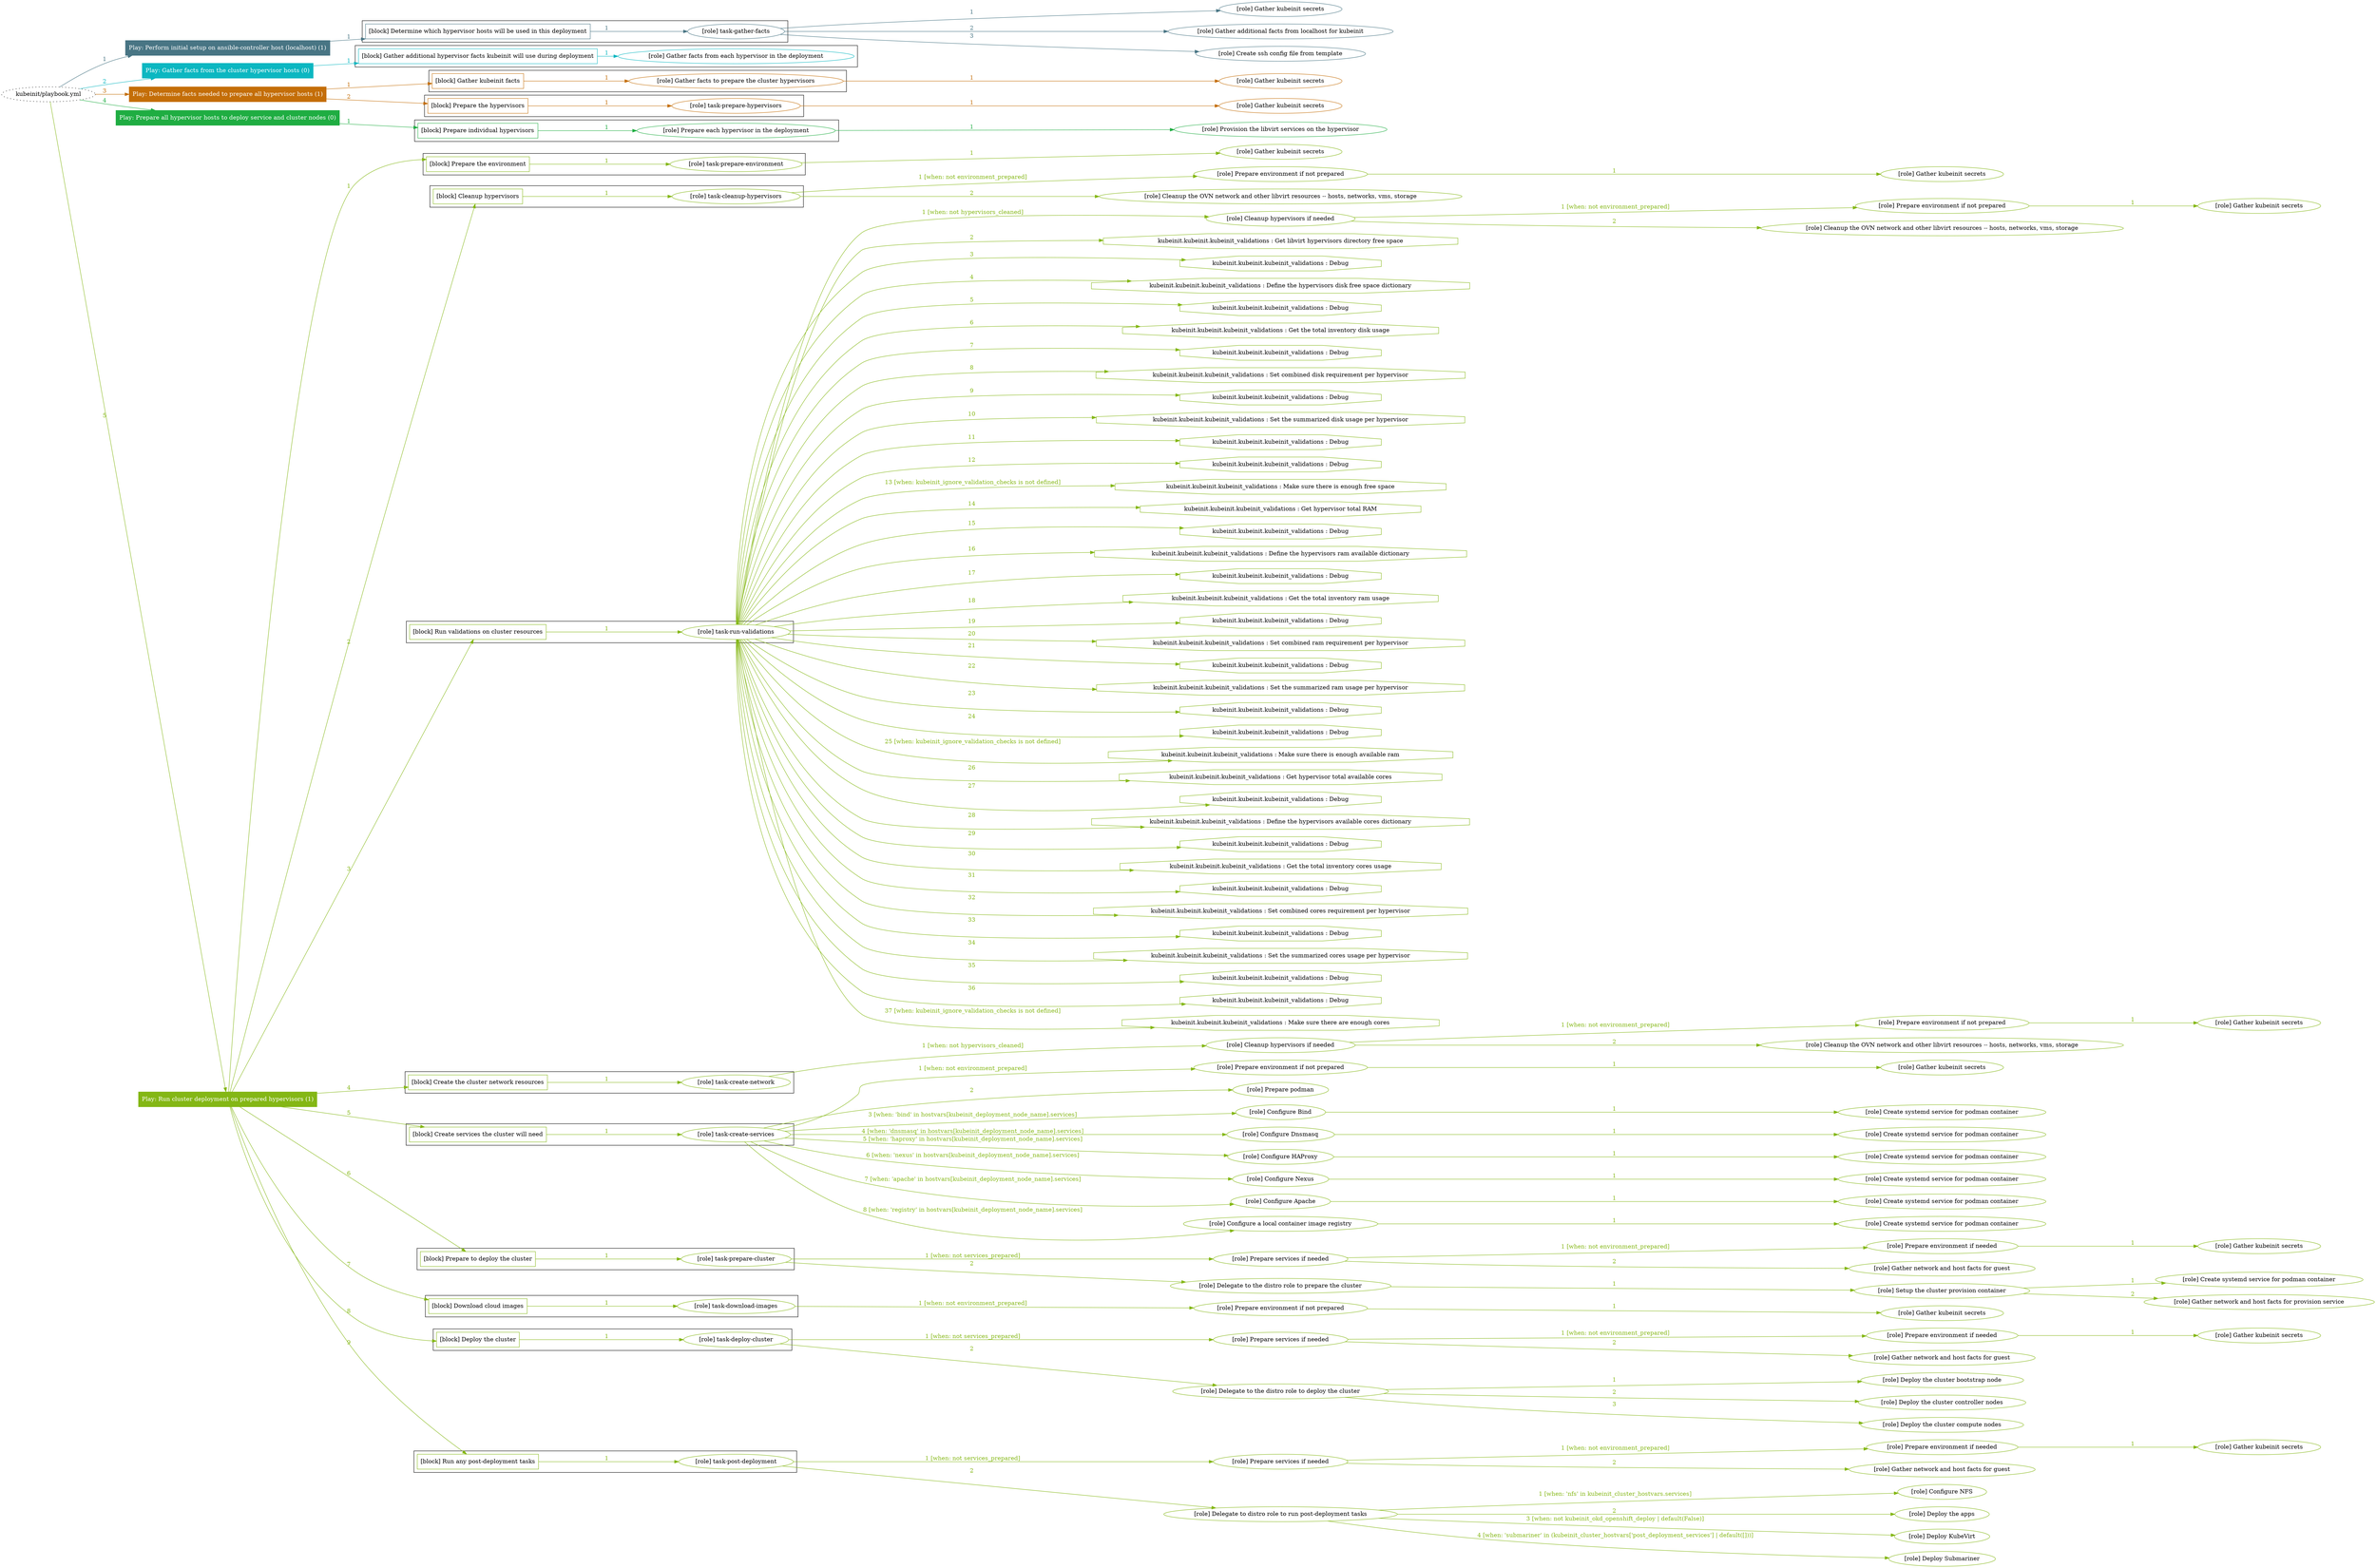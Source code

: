 digraph {
	graph [concentrate=true ordering=in rankdir=LR ratio=fill]
	edge [esep=5 sep=10]
	"kubeinit/playbook.yml" [URL="/home/runner/work/kubeinit/kubeinit/kubeinit/playbook.yml" id=playbook_4d629485 style=dotted]
	play_d196a042 [label="Play: Perform initial setup on ansible-controller host (localhost) (1)" URL="/home/runner/work/kubeinit/kubeinit/kubeinit/playbook.yml" color="#487584" fontcolor="#ffffff" id=play_d196a042 shape=box style=filled tooltip=localhost]
	"kubeinit/playbook.yml" -> play_d196a042 [label="1 " color="#487584" fontcolor="#487584" id=edge_c889999e labeltooltip="1 " tooltip="1 "]
	subgraph "Gather kubeinit secrets" {
		role_55ae6601 [label="[role] Gather kubeinit secrets" URL="/home/runner/.ansible/collections/ansible_collections/kubeinit/kubeinit/roles/kubeinit_prepare/tasks/build_hypervisors_group.yml" color="#487584" id=role_55ae6601 tooltip="Gather kubeinit secrets"]
	}
	subgraph "Gather additional facts from localhost for kubeinit" {
		role_e13bfd53 [label="[role] Gather additional facts from localhost for kubeinit" URL="/home/runner/.ansible/collections/ansible_collections/kubeinit/kubeinit/roles/kubeinit_prepare/tasks/build_hypervisors_group.yml" color="#487584" id=role_e13bfd53 tooltip="Gather additional facts from localhost for kubeinit"]
	}
	subgraph "Create ssh config file from template" {
		role_1860f1da [label="[role] Create ssh config file from template" URL="/home/runner/.ansible/collections/ansible_collections/kubeinit/kubeinit/roles/kubeinit_prepare/tasks/build_hypervisors_group.yml" color="#487584" id=role_1860f1da tooltip="Create ssh config file from template"]
	}
	subgraph "task-gather-facts" {
		role_30209c8a [label="[role] task-gather-facts" URL="/home/runner/work/kubeinit/kubeinit/kubeinit/playbook.yml" color="#487584" id=role_30209c8a tooltip="task-gather-facts"]
		role_30209c8a -> role_55ae6601 [label="1 " color="#487584" fontcolor="#487584" id=edge_ad4ca3a4 labeltooltip="1 " tooltip="1 "]
		role_30209c8a -> role_e13bfd53 [label="2 " color="#487584" fontcolor="#487584" id=edge_609b2e72 labeltooltip="2 " tooltip="2 "]
		role_30209c8a -> role_1860f1da [label="3 " color="#487584" fontcolor="#487584" id=edge_dafa67f4 labeltooltip="3 " tooltip="3 "]
	}
	subgraph "Play: Perform initial setup on ansible-controller host (localhost) (1)" {
		play_d196a042 -> block_490752fc [label=1 color="#487584" fontcolor="#487584" id=edge_23d636fe labeltooltip=1 tooltip=1]
		subgraph cluster_block_490752fc {
			block_490752fc [label="[block] Determine which hypervisor hosts will be used in this deployment" URL="/home/runner/work/kubeinit/kubeinit/kubeinit/playbook.yml" color="#487584" id=block_490752fc labeltooltip="Determine which hypervisor hosts will be used in this deployment" shape=box tooltip="Determine which hypervisor hosts will be used in this deployment"]
			block_490752fc -> role_30209c8a [label="1 " color="#487584" fontcolor="#487584" id=edge_bf26cc25 labeltooltip="1 " tooltip="1 "]
		}
	}
	play_540daa1e [label="Play: Gather facts from the cluster hypervisor hosts (0)" URL="/home/runner/work/kubeinit/kubeinit/kubeinit/playbook.yml" color="#0bb7c1" fontcolor="#ffffff" id=play_540daa1e shape=box style=filled tooltip="Play: Gather facts from the cluster hypervisor hosts (0)"]
	"kubeinit/playbook.yml" -> play_540daa1e [label="2 " color="#0bb7c1" fontcolor="#0bb7c1" id=edge_6dc31884 labeltooltip="2 " tooltip="2 "]
	subgraph "Gather facts from each hypervisor in the deployment" {
		role_cd0b8d60 [label="[role] Gather facts from each hypervisor in the deployment" URL="/home/runner/work/kubeinit/kubeinit/kubeinit/playbook.yml" color="#0bb7c1" id=role_cd0b8d60 tooltip="Gather facts from each hypervisor in the deployment"]
	}
	subgraph "Play: Gather facts from the cluster hypervisor hosts (0)" {
		play_540daa1e -> block_98445753 [label=1 color="#0bb7c1" fontcolor="#0bb7c1" id=edge_5c0eaa78 labeltooltip=1 tooltip=1]
		subgraph cluster_block_98445753 {
			block_98445753 [label="[block] Gather additional hypervisor facts kubeinit will use during deployment" URL="/home/runner/work/kubeinit/kubeinit/kubeinit/playbook.yml" color="#0bb7c1" id=block_98445753 labeltooltip="Gather additional hypervisor facts kubeinit will use during deployment" shape=box tooltip="Gather additional hypervisor facts kubeinit will use during deployment"]
			block_98445753 -> role_cd0b8d60 [label="1 " color="#0bb7c1" fontcolor="#0bb7c1" id=edge_9169abc9 labeltooltip="1 " tooltip="1 "]
		}
	}
	play_52c7cc13 [label="Play: Determine facts needed to prepare all hypervisor hosts (1)" URL="/home/runner/work/kubeinit/kubeinit/kubeinit/playbook.yml" color="#c46e08" fontcolor="#ffffff" id=play_52c7cc13 shape=box style=filled tooltip=localhost]
	"kubeinit/playbook.yml" -> play_52c7cc13 [label="3 " color="#c46e08" fontcolor="#c46e08" id=edge_304df04c labeltooltip="3 " tooltip="3 "]
	subgraph "Gather kubeinit secrets" {
		role_93d867f7 [label="[role] Gather kubeinit secrets" URL="/home/runner/.ansible/collections/ansible_collections/kubeinit/kubeinit/roles/kubeinit_prepare/tasks/gather_kubeinit_facts.yml" color="#c46e08" id=role_93d867f7 tooltip="Gather kubeinit secrets"]
	}
	subgraph "Gather facts to prepare the cluster hypervisors" {
		role_096ba94f [label="[role] Gather facts to prepare the cluster hypervisors" URL="/home/runner/work/kubeinit/kubeinit/kubeinit/playbook.yml" color="#c46e08" id=role_096ba94f tooltip="Gather facts to prepare the cluster hypervisors"]
		role_096ba94f -> role_93d867f7 [label="1 " color="#c46e08" fontcolor="#c46e08" id=edge_61259bf7 labeltooltip="1 " tooltip="1 "]
	}
	subgraph "Gather kubeinit secrets" {
		role_2642d60d [label="[role] Gather kubeinit secrets" URL="/home/runner/.ansible/collections/ansible_collections/kubeinit/kubeinit/roles/kubeinit_prepare/tasks/gather_kubeinit_facts.yml" color="#c46e08" id=role_2642d60d tooltip="Gather kubeinit secrets"]
	}
	subgraph "task-prepare-hypervisors" {
		role_16365cab [label="[role] task-prepare-hypervisors" URL="/home/runner/work/kubeinit/kubeinit/kubeinit/playbook.yml" color="#c46e08" id=role_16365cab tooltip="task-prepare-hypervisors"]
		role_16365cab -> role_2642d60d [label="1 " color="#c46e08" fontcolor="#c46e08" id=edge_87d26245 labeltooltip="1 " tooltip="1 "]
	}
	subgraph "Play: Determine facts needed to prepare all hypervisor hosts (1)" {
		play_52c7cc13 -> block_3a3f3cae [label=1 color="#c46e08" fontcolor="#c46e08" id=edge_3eb862b8 labeltooltip=1 tooltip=1]
		subgraph cluster_block_3a3f3cae {
			block_3a3f3cae [label="[block] Gather kubeinit facts" URL="/home/runner/work/kubeinit/kubeinit/kubeinit/playbook.yml" color="#c46e08" id=block_3a3f3cae labeltooltip="Gather kubeinit facts" shape=box tooltip="Gather kubeinit facts"]
			block_3a3f3cae -> role_096ba94f [label="1 " color="#c46e08" fontcolor="#c46e08" id=edge_9bdcf447 labeltooltip="1 " tooltip="1 "]
		}
		play_52c7cc13 -> block_163e0d93 [label=2 color="#c46e08" fontcolor="#c46e08" id=edge_5dc99afb labeltooltip=2 tooltip=2]
		subgraph cluster_block_163e0d93 {
			block_163e0d93 [label="[block] Prepare the hypervisors" URL="/home/runner/work/kubeinit/kubeinit/kubeinit/playbook.yml" color="#c46e08" id=block_163e0d93 labeltooltip="Prepare the hypervisors" shape=box tooltip="Prepare the hypervisors"]
			block_163e0d93 -> role_16365cab [label="1 " color="#c46e08" fontcolor="#c46e08" id=edge_ce570693 labeltooltip="1 " tooltip="1 "]
		}
	}
	play_8cffad40 [label="Play: Prepare all hypervisor hosts to deploy service and cluster nodes (0)" URL="/home/runner/work/kubeinit/kubeinit/kubeinit/playbook.yml" color="#1fad42" fontcolor="#ffffff" id=play_8cffad40 shape=box style=filled tooltip="Play: Prepare all hypervisor hosts to deploy service and cluster nodes (0)"]
	"kubeinit/playbook.yml" -> play_8cffad40 [label="4 " color="#1fad42" fontcolor="#1fad42" id=edge_801bcadd labeltooltip="4 " tooltip="4 "]
	subgraph "Provision the libvirt services on the hypervisor" {
		role_0e6a4599 [label="[role] Provision the libvirt services on the hypervisor" URL="/home/runner/.ansible/collections/ansible_collections/kubeinit/kubeinit/roles/kubeinit_prepare/tasks/prepare_hypervisor.yml" color="#1fad42" id=role_0e6a4599 tooltip="Provision the libvirt services on the hypervisor"]
	}
	subgraph "Prepare each hypervisor in the deployment" {
		role_79b4289a [label="[role] Prepare each hypervisor in the deployment" URL="/home/runner/work/kubeinit/kubeinit/kubeinit/playbook.yml" color="#1fad42" id=role_79b4289a tooltip="Prepare each hypervisor in the deployment"]
		role_79b4289a -> role_0e6a4599 [label="1 " color="#1fad42" fontcolor="#1fad42" id=edge_1e8ec89a labeltooltip="1 " tooltip="1 "]
	}
	subgraph "Play: Prepare all hypervisor hosts to deploy service and cluster nodes (0)" {
		play_8cffad40 -> block_fc3b0098 [label=1 color="#1fad42" fontcolor="#1fad42" id=edge_dbddf1d0 labeltooltip=1 tooltip=1]
		subgraph cluster_block_fc3b0098 {
			block_fc3b0098 [label="[block] Prepare individual hypervisors" URL="/home/runner/work/kubeinit/kubeinit/kubeinit/playbook.yml" color="#1fad42" id=block_fc3b0098 labeltooltip="Prepare individual hypervisors" shape=box tooltip="Prepare individual hypervisors"]
			block_fc3b0098 -> role_79b4289a [label="1 " color="#1fad42" fontcolor="#1fad42" id=edge_9e8d04d7 labeltooltip="1 " tooltip="1 "]
		}
	}
	play_877325f5 [label="Play: Run cluster deployment on prepared hypervisors (1)" URL="/home/runner/work/kubeinit/kubeinit/kubeinit/playbook.yml" color="#84b715" fontcolor="#ffffff" id=play_877325f5 shape=box style=filled tooltip=localhost]
	"kubeinit/playbook.yml" -> play_877325f5 [label="5 " color="#84b715" fontcolor="#84b715" id=edge_abbd01f7 labeltooltip="5 " tooltip="5 "]
	subgraph "Gather kubeinit secrets" {
		role_2f2a8ced [label="[role] Gather kubeinit secrets" URL="/home/runner/.ansible/collections/ansible_collections/kubeinit/kubeinit/roles/kubeinit_prepare/tasks/gather_kubeinit_facts.yml" color="#84b715" id=role_2f2a8ced tooltip="Gather kubeinit secrets"]
	}
	subgraph "task-prepare-environment" {
		role_dda5237c [label="[role] task-prepare-environment" URL="/home/runner/work/kubeinit/kubeinit/kubeinit/playbook.yml" color="#84b715" id=role_dda5237c tooltip="task-prepare-environment"]
		role_dda5237c -> role_2f2a8ced [label="1 " color="#84b715" fontcolor="#84b715" id=edge_c25a83c6 labeltooltip="1 " tooltip="1 "]
	}
	subgraph "Gather kubeinit secrets" {
		role_c3fce6cb [label="[role] Gather kubeinit secrets" URL="/home/runner/.ansible/collections/ansible_collections/kubeinit/kubeinit/roles/kubeinit_prepare/tasks/gather_kubeinit_facts.yml" color="#84b715" id=role_c3fce6cb tooltip="Gather kubeinit secrets"]
	}
	subgraph "Prepare environment if not prepared" {
		role_202c975e [label="[role] Prepare environment if not prepared" URL="/home/runner/.ansible/collections/ansible_collections/kubeinit/kubeinit/roles/kubeinit_prepare/tasks/cleanup_hypervisors.yml" color="#84b715" id=role_202c975e tooltip="Prepare environment if not prepared"]
		role_202c975e -> role_c3fce6cb [label="1 " color="#84b715" fontcolor="#84b715" id=edge_d9dc51bc labeltooltip="1 " tooltip="1 "]
	}
	subgraph "Cleanup the OVN network and other libvirt resources -- hosts, networks, vms, storage" {
		role_9db978e7 [label="[role] Cleanup the OVN network and other libvirt resources -- hosts, networks, vms, storage" URL="/home/runner/.ansible/collections/ansible_collections/kubeinit/kubeinit/roles/kubeinit_prepare/tasks/cleanup_hypervisors.yml" color="#84b715" id=role_9db978e7 tooltip="Cleanup the OVN network and other libvirt resources -- hosts, networks, vms, storage"]
	}
	subgraph "task-cleanup-hypervisors" {
		role_721c5ea3 [label="[role] task-cleanup-hypervisors" URL="/home/runner/work/kubeinit/kubeinit/kubeinit/playbook.yml" color="#84b715" id=role_721c5ea3 tooltip="task-cleanup-hypervisors"]
		role_721c5ea3 -> role_202c975e [label="1 [when: not environment_prepared]" color="#84b715" fontcolor="#84b715" id=edge_1bcf3a5d labeltooltip="1 [when: not environment_prepared]" tooltip="1 [when: not environment_prepared]"]
		role_721c5ea3 -> role_9db978e7 [label="2 " color="#84b715" fontcolor="#84b715" id=edge_2324833c labeltooltip="2 " tooltip="2 "]
	}
	subgraph "Gather kubeinit secrets" {
		role_23298a4e [label="[role] Gather kubeinit secrets" URL="/home/runner/.ansible/collections/ansible_collections/kubeinit/kubeinit/roles/kubeinit_prepare/tasks/gather_kubeinit_facts.yml" color="#84b715" id=role_23298a4e tooltip="Gather kubeinit secrets"]
	}
	subgraph "Prepare environment if not prepared" {
		role_3232df54 [label="[role] Prepare environment if not prepared" URL="/home/runner/.ansible/collections/ansible_collections/kubeinit/kubeinit/roles/kubeinit_prepare/tasks/cleanup_hypervisors.yml" color="#84b715" id=role_3232df54 tooltip="Prepare environment if not prepared"]
		role_3232df54 -> role_23298a4e [label="1 " color="#84b715" fontcolor="#84b715" id=edge_4e67d03e labeltooltip="1 " tooltip="1 "]
	}
	subgraph "Cleanup the OVN network and other libvirt resources -- hosts, networks, vms, storage" {
		role_5e1c0b19 [label="[role] Cleanup the OVN network and other libvirt resources -- hosts, networks, vms, storage" URL="/home/runner/.ansible/collections/ansible_collections/kubeinit/kubeinit/roles/kubeinit_prepare/tasks/cleanup_hypervisors.yml" color="#84b715" id=role_5e1c0b19 tooltip="Cleanup the OVN network and other libvirt resources -- hosts, networks, vms, storage"]
	}
	subgraph "Cleanup hypervisors if needed" {
		role_0c1d19c6 [label="[role] Cleanup hypervisors if needed" URL="/home/runner/.ansible/collections/ansible_collections/kubeinit/kubeinit/roles/kubeinit_validations/tasks/main.yml" color="#84b715" id=role_0c1d19c6 tooltip="Cleanup hypervisors if needed"]
		role_0c1d19c6 -> role_3232df54 [label="1 [when: not environment_prepared]" color="#84b715" fontcolor="#84b715" id=edge_dd8cab99 labeltooltip="1 [when: not environment_prepared]" tooltip="1 [when: not environment_prepared]"]
		role_0c1d19c6 -> role_5e1c0b19 [label="2 " color="#84b715" fontcolor="#84b715" id=edge_702e8967 labeltooltip="2 " tooltip="2 "]
	}
	subgraph "task-run-validations" {
		role_f6c193fc [label="[role] task-run-validations" URL="/home/runner/work/kubeinit/kubeinit/kubeinit/playbook.yml" color="#84b715" id=role_f6c193fc tooltip="task-run-validations"]
		role_f6c193fc -> role_0c1d19c6 [label="1 [when: not hypervisors_cleaned]" color="#84b715" fontcolor="#84b715" id=edge_8dc04bf5 labeltooltip="1 [when: not hypervisors_cleaned]" tooltip="1 [when: not hypervisors_cleaned]"]
		task_72fe1f8d [label="kubeinit.kubeinit.kubeinit_validations : Get libvirt hypervisors directory free space" URL="/home/runner/.ansible/collections/ansible_collections/kubeinit/kubeinit/roles/kubeinit_validations/tasks/10_libvirt_free_space.yml" color="#84b715" id=task_72fe1f8d shape=octagon tooltip="kubeinit.kubeinit.kubeinit_validations : Get libvirt hypervisors directory free space"]
		role_f6c193fc -> task_72fe1f8d [label="2 " color="#84b715" fontcolor="#84b715" id=edge_b74c1731 labeltooltip="2 " tooltip="2 "]
		task_b2d20ff1 [label="kubeinit.kubeinit.kubeinit_validations : Debug" URL="/home/runner/.ansible/collections/ansible_collections/kubeinit/kubeinit/roles/kubeinit_validations/tasks/10_libvirt_free_space.yml" color="#84b715" id=task_b2d20ff1 shape=octagon tooltip="kubeinit.kubeinit.kubeinit_validations : Debug"]
		role_f6c193fc -> task_b2d20ff1 [label="3 " color="#84b715" fontcolor="#84b715" id=edge_fd369324 labeltooltip="3 " tooltip="3 "]
		task_038f9dd3 [label="kubeinit.kubeinit.kubeinit_validations : Define the hypervisors disk free space dictionary" URL="/home/runner/.ansible/collections/ansible_collections/kubeinit/kubeinit/roles/kubeinit_validations/tasks/10_libvirt_free_space.yml" color="#84b715" id=task_038f9dd3 shape=octagon tooltip="kubeinit.kubeinit.kubeinit_validations : Define the hypervisors disk free space dictionary"]
		role_f6c193fc -> task_038f9dd3 [label="4 " color="#84b715" fontcolor="#84b715" id=edge_a59cc76d labeltooltip="4 " tooltip="4 "]
		task_fd2b1a3a [label="kubeinit.kubeinit.kubeinit_validations : Debug" URL="/home/runner/.ansible/collections/ansible_collections/kubeinit/kubeinit/roles/kubeinit_validations/tasks/10_libvirt_free_space.yml" color="#84b715" id=task_fd2b1a3a shape=octagon tooltip="kubeinit.kubeinit.kubeinit_validations : Debug"]
		role_f6c193fc -> task_fd2b1a3a [label="5 " color="#84b715" fontcolor="#84b715" id=edge_1772f8ea labeltooltip="5 " tooltip="5 "]
		task_5e3ab19d [label="kubeinit.kubeinit.kubeinit_validations : Get the total inventory disk usage" URL="/home/runner/.ansible/collections/ansible_collections/kubeinit/kubeinit/roles/kubeinit_validations/tasks/10_libvirt_free_space.yml" color="#84b715" id=task_5e3ab19d shape=octagon tooltip="kubeinit.kubeinit.kubeinit_validations : Get the total inventory disk usage"]
		role_f6c193fc -> task_5e3ab19d [label="6 " color="#84b715" fontcolor="#84b715" id=edge_527d21f2 labeltooltip="6 " tooltip="6 "]
		task_5614b91f [label="kubeinit.kubeinit.kubeinit_validations : Debug" URL="/home/runner/.ansible/collections/ansible_collections/kubeinit/kubeinit/roles/kubeinit_validations/tasks/10_libvirt_free_space.yml" color="#84b715" id=task_5614b91f shape=octagon tooltip="kubeinit.kubeinit.kubeinit_validations : Debug"]
		role_f6c193fc -> task_5614b91f [label="7 " color="#84b715" fontcolor="#84b715" id=edge_72c512fe labeltooltip="7 " tooltip="7 "]
		task_54898678 [label="kubeinit.kubeinit.kubeinit_validations : Set combined disk requirement per hypervisor" URL="/home/runner/.ansible/collections/ansible_collections/kubeinit/kubeinit/roles/kubeinit_validations/tasks/10_libvirt_free_space.yml" color="#84b715" id=task_54898678 shape=octagon tooltip="kubeinit.kubeinit.kubeinit_validations : Set combined disk requirement per hypervisor"]
		role_f6c193fc -> task_54898678 [label="8 " color="#84b715" fontcolor="#84b715" id=edge_c1bdd631 labeltooltip="8 " tooltip="8 "]
		task_1a643ff7 [label="kubeinit.kubeinit.kubeinit_validations : Debug" URL="/home/runner/.ansible/collections/ansible_collections/kubeinit/kubeinit/roles/kubeinit_validations/tasks/10_libvirt_free_space.yml" color="#84b715" id=task_1a643ff7 shape=octagon tooltip="kubeinit.kubeinit.kubeinit_validations : Debug"]
		role_f6c193fc -> task_1a643ff7 [label="9 " color="#84b715" fontcolor="#84b715" id=edge_461a100c labeltooltip="9 " tooltip="9 "]
		task_31f8033c [label="kubeinit.kubeinit.kubeinit_validations : Set the summarized disk usage per hypervisor" URL="/home/runner/.ansible/collections/ansible_collections/kubeinit/kubeinit/roles/kubeinit_validations/tasks/10_libvirt_free_space.yml" color="#84b715" id=task_31f8033c shape=octagon tooltip="kubeinit.kubeinit.kubeinit_validations : Set the summarized disk usage per hypervisor"]
		role_f6c193fc -> task_31f8033c [label="10 " color="#84b715" fontcolor="#84b715" id=edge_38d0fe88 labeltooltip="10 " tooltip="10 "]
		task_7412ca50 [label="kubeinit.kubeinit.kubeinit_validations : Debug" URL="/home/runner/.ansible/collections/ansible_collections/kubeinit/kubeinit/roles/kubeinit_validations/tasks/10_libvirt_free_space.yml" color="#84b715" id=task_7412ca50 shape=octagon tooltip="kubeinit.kubeinit.kubeinit_validations : Debug"]
		role_f6c193fc -> task_7412ca50 [label="11 " color="#84b715" fontcolor="#84b715" id=edge_a4393eff labeltooltip="11 " tooltip="11 "]
		task_68ade24a [label="kubeinit.kubeinit.kubeinit_validations : Debug" URL="/home/runner/.ansible/collections/ansible_collections/kubeinit/kubeinit/roles/kubeinit_validations/tasks/10_libvirt_free_space.yml" color="#84b715" id=task_68ade24a shape=octagon tooltip="kubeinit.kubeinit.kubeinit_validations : Debug"]
		role_f6c193fc -> task_68ade24a [label="12 " color="#84b715" fontcolor="#84b715" id=edge_df61452a labeltooltip="12 " tooltip="12 "]
		task_a90aa176 [label="kubeinit.kubeinit.kubeinit_validations : Make sure there is enough free space" URL="/home/runner/.ansible/collections/ansible_collections/kubeinit/kubeinit/roles/kubeinit_validations/tasks/10_libvirt_free_space.yml" color="#84b715" id=task_a90aa176 shape=octagon tooltip="kubeinit.kubeinit.kubeinit_validations : Make sure there is enough free space"]
		role_f6c193fc -> task_a90aa176 [label="13 [when: kubeinit_ignore_validation_checks is not defined]" color="#84b715" fontcolor="#84b715" id=edge_bfa46b2c labeltooltip="13 [when: kubeinit_ignore_validation_checks is not defined]" tooltip="13 [when: kubeinit_ignore_validation_checks is not defined]"]
		task_3f5b5fc5 [label="kubeinit.kubeinit.kubeinit_validations : Get hypervisor total RAM" URL="/home/runner/.ansible/collections/ansible_collections/kubeinit/kubeinit/roles/kubeinit_validations/tasks/20_libvirt_available_ram.yml" color="#84b715" id=task_3f5b5fc5 shape=octagon tooltip="kubeinit.kubeinit.kubeinit_validations : Get hypervisor total RAM"]
		role_f6c193fc -> task_3f5b5fc5 [label="14 " color="#84b715" fontcolor="#84b715" id=edge_472e18c3 labeltooltip="14 " tooltip="14 "]
		task_d3e2c091 [label="kubeinit.kubeinit.kubeinit_validations : Debug" URL="/home/runner/.ansible/collections/ansible_collections/kubeinit/kubeinit/roles/kubeinit_validations/tasks/20_libvirt_available_ram.yml" color="#84b715" id=task_d3e2c091 shape=octagon tooltip="kubeinit.kubeinit.kubeinit_validations : Debug"]
		role_f6c193fc -> task_d3e2c091 [label="15 " color="#84b715" fontcolor="#84b715" id=edge_fe8270f1 labeltooltip="15 " tooltip="15 "]
		task_cfa0b21a [label="kubeinit.kubeinit.kubeinit_validations : Define the hypervisors ram available dictionary" URL="/home/runner/.ansible/collections/ansible_collections/kubeinit/kubeinit/roles/kubeinit_validations/tasks/20_libvirt_available_ram.yml" color="#84b715" id=task_cfa0b21a shape=octagon tooltip="kubeinit.kubeinit.kubeinit_validations : Define the hypervisors ram available dictionary"]
		role_f6c193fc -> task_cfa0b21a [label="16 " color="#84b715" fontcolor="#84b715" id=edge_01430805 labeltooltip="16 " tooltip="16 "]
		task_1d9d21cf [label="kubeinit.kubeinit.kubeinit_validations : Debug" URL="/home/runner/.ansible/collections/ansible_collections/kubeinit/kubeinit/roles/kubeinit_validations/tasks/20_libvirt_available_ram.yml" color="#84b715" id=task_1d9d21cf shape=octagon tooltip="kubeinit.kubeinit.kubeinit_validations : Debug"]
		role_f6c193fc -> task_1d9d21cf [label="17 " color="#84b715" fontcolor="#84b715" id=edge_20a48901 labeltooltip="17 " tooltip="17 "]
		task_a131066d [label="kubeinit.kubeinit.kubeinit_validations : Get the total inventory ram usage" URL="/home/runner/.ansible/collections/ansible_collections/kubeinit/kubeinit/roles/kubeinit_validations/tasks/20_libvirt_available_ram.yml" color="#84b715" id=task_a131066d shape=octagon tooltip="kubeinit.kubeinit.kubeinit_validations : Get the total inventory ram usage"]
		role_f6c193fc -> task_a131066d [label="18 " color="#84b715" fontcolor="#84b715" id=edge_68a139d9 labeltooltip="18 " tooltip="18 "]
		task_36d0e752 [label="kubeinit.kubeinit.kubeinit_validations : Debug" URL="/home/runner/.ansible/collections/ansible_collections/kubeinit/kubeinit/roles/kubeinit_validations/tasks/20_libvirt_available_ram.yml" color="#84b715" id=task_36d0e752 shape=octagon tooltip="kubeinit.kubeinit.kubeinit_validations : Debug"]
		role_f6c193fc -> task_36d0e752 [label="19 " color="#84b715" fontcolor="#84b715" id=edge_f92fbb1d labeltooltip="19 " tooltip="19 "]
		task_0e6bab36 [label="kubeinit.kubeinit.kubeinit_validations : Set combined ram requirement per hypervisor" URL="/home/runner/.ansible/collections/ansible_collections/kubeinit/kubeinit/roles/kubeinit_validations/tasks/20_libvirt_available_ram.yml" color="#84b715" id=task_0e6bab36 shape=octagon tooltip="kubeinit.kubeinit.kubeinit_validations : Set combined ram requirement per hypervisor"]
		role_f6c193fc -> task_0e6bab36 [label="20 " color="#84b715" fontcolor="#84b715" id=edge_3db1dedb labeltooltip="20 " tooltip="20 "]
		task_877b08b8 [label="kubeinit.kubeinit.kubeinit_validations : Debug" URL="/home/runner/.ansible/collections/ansible_collections/kubeinit/kubeinit/roles/kubeinit_validations/tasks/20_libvirt_available_ram.yml" color="#84b715" id=task_877b08b8 shape=octagon tooltip="kubeinit.kubeinit.kubeinit_validations : Debug"]
		role_f6c193fc -> task_877b08b8 [label="21 " color="#84b715" fontcolor="#84b715" id=edge_4d5a031a labeltooltip="21 " tooltip="21 "]
		task_38b4aa9d [label="kubeinit.kubeinit.kubeinit_validations : Set the summarized ram usage per hypervisor" URL="/home/runner/.ansible/collections/ansible_collections/kubeinit/kubeinit/roles/kubeinit_validations/tasks/20_libvirt_available_ram.yml" color="#84b715" id=task_38b4aa9d shape=octagon tooltip="kubeinit.kubeinit.kubeinit_validations : Set the summarized ram usage per hypervisor"]
		role_f6c193fc -> task_38b4aa9d [label="22 " color="#84b715" fontcolor="#84b715" id=edge_ea4ac04c labeltooltip="22 " tooltip="22 "]
		task_53598e77 [label="kubeinit.kubeinit.kubeinit_validations : Debug" URL="/home/runner/.ansible/collections/ansible_collections/kubeinit/kubeinit/roles/kubeinit_validations/tasks/20_libvirt_available_ram.yml" color="#84b715" id=task_53598e77 shape=octagon tooltip="kubeinit.kubeinit.kubeinit_validations : Debug"]
		role_f6c193fc -> task_53598e77 [label="23 " color="#84b715" fontcolor="#84b715" id=edge_7ebd888d labeltooltip="23 " tooltip="23 "]
		task_157709f1 [label="kubeinit.kubeinit.kubeinit_validations : Debug" URL="/home/runner/.ansible/collections/ansible_collections/kubeinit/kubeinit/roles/kubeinit_validations/tasks/20_libvirt_available_ram.yml" color="#84b715" id=task_157709f1 shape=octagon tooltip="kubeinit.kubeinit.kubeinit_validations : Debug"]
		role_f6c193fc -> task_157709f1 [label="24 " color="#84b715" fontcolor="#84b715" id=edge_1c53d8a4 labeltooltip="24 " tooltip="24 "]
		task_0919e6d9 [label="kubeinit.kubeinit.kubeinit_validations : Make sure there is enough available ram" URL="/home/runner/.ansible/collections/ansible_collections/kubeinit/kubeinit/roles/kubeinit_validations/tasks/20_libvirt_available_ram.yml" color="#84b715" id=task_0919e6d9 shape=octagon tooltip="kubeinit.kubeinit.kubeinit_validations : Make sure there is enough available ram"]
		role_f6c193fc -> task_0919e6d9 [label="25 [when: kubeinit_ignore_validation_checks is not defined]" color="#84b715" fontcolor="#84b715" id=edge_08a8161e labeltooltip="25 [when: kubeinit_ignore_validation_checks is not defined]" tooltip="25 [when: kubeinit_ignore_validation_checks is not defined]"]
		task_730101ae [label="kubeinit.kubeinit.kubeinit_validations : Get hypervisor total available cores" URL="/home/runner/.ansible/collections/ansible_collections/kubeinit/kubeinit/roles/kubeinit_validations/tasks/30_libvirt_check_cpu_cores.yml" color="#84b715" id=task_730101ae shape=octagon tooltip="kubeinit.kubeinit.kubeinit_validations : Get hypervisor total available cores"]
		role_f6c193fc -> task_730101ae [label="26 " color="#84b715" fontcolor="#84b715" id=edge_458935a3 labeltooltip="26 " tooltip="26 "]
		task_a43ac0b2 [label="kubeinit.kubeinit.kubeinit_validations : Debug" URL="/home/runner/.ansible/collections/ansible_collections/kubeinit/kubeinit/roles/kubeinit_validations/tasks/30_libvirt_check_cpu_cores.yml" color="#84b715" id=task_a43ac0b2 shape=octagon tooltip="kubeinit.kubeinit.kubeinit_validations : Debug"]
		role_f6c193fc -> task_a43ac0b2 [label="27 " color="#84b715" fontcolor="#84b715" id=edge_60ba337b labeltooltip="27 " tooltip="27 "]
		task_909045f3 [label="kubeinit.kubeinit.kubeinit_validations : Define the hypervisors available cores dictionary" URL="/home/runner/.ansible/collections/ansible_collections/kubeinit/kubeinit/roles/kubeinit_validations/tasks/30_libvirt_check_cpu_cores.yml" color="#84b715" id=task_909045f3 shape=octagon tooltip="kubeinit.kubeinit.kubeinit_validations : Define the hypervisors available cores dictionary"]
		role_f6c193fc -> task_909045f3 [label="28 " color="#84b715" fontcolor="#84b715" id=edge_e321f988 labeltooltip="28 " tooltip="28 "]
		task_46c36ab9 [label="kubeinit.kubeinit.kubeinit_validations : Debug" URL="/home/runner/.ansible/collections/ansible_collections/kubeinit/kubeinit/roles/kubeinit_validations/tasks/30_libvirt_check_cpu_cores.yml" color="#84b715" id=task_46c36ab9 shape=octagon tooltip="kubeinit.kubeinit.kubeinit_validations : Debug"]
		role_f6c193fc -> task_46c36ab9 [label="29 " color="#84b715" fontcolor="#84b715" id=edge_92967450 labeltooltip="29 " tooltip="29 "]
		task_0b9c8ac7 [label="kubeinit.kubeinit.kubeinit_validations : Get the total inventory cores usage" URL="/home/runner/.ansible/collections/ansible_collections/kubeinit/kubeinit/roles/kubeinit_validations/tasks/30_libvirt_check_cpu_cores.yml" color="#84b715" id=task_0b9c8ac7 shape=octagon tooltip="kubeinit.kubeinit.kubeinit_validations : Get the total inventory cores usage"]
		role_f6c193fc -> task_0b9c8ac7 [label="30 " color="#84b715" fontcolor="#84b715" id=edge_a09e8108 labeltooltip="30 " tooltip="30 "]
		task_a520b86f [label="kubeinit.kubeinit.kubeinit_validations : Debug" URL="/home/runner/.ansible/collections/ansible_collections/kubeinit/kubeinit/roles/kubeinit_validations/tasks/30_libvirt_check_cpu_cores.yml" color="#84b715" id=task_a520b86f shape=octagon tooltip="kubeinit.kubeinit.kubeinit_validations : Debug"]
		role_f6c193fc -> task_a520b86f [label="31 " color="#84b715" fontcolor="#84b715" id=edge_2a5257d1 labeltooltip="31 " tooltip="31 "]
		task_d311cfc8 [label="kubeinit.kubeinit.kubeinit_validations : Set combined cores requirement per hypervisor" URL="/home/runner/.ansible/collections/ansible_collections/kubeinit/kubeinit/roles/kubeinit_validations/tasks/30_libvirt_check_cpu_cores.yml" color="#84b715" id=task_d311cfc8 shape=octagon tooltip="kubeinit.kubeinit.kubeinit_validations : Set combined cores requirement per hypervisor"]
		role_f6c193fc -> task_d311cfc8 [label="32 " color="#84b715" fontcolor="#84b715" id=edge_7324b024 labeltooltip="32 " tooltip="32 "]
		task_9993b057 [label="kubeinit.kubeinit.kubeinit_validations : Debug" URL="/home/runner/.ansible/collections/ansible_collections/kubeinit/kubeinit/roles/kubeinit_validations/tasks/30_libvirt_check_cpu_cores.yml" color="#84b715" id=task_9993b057 shape=octagon tooltip="kubeinit.kubeinit.kubeinit_validations : Debug"]
		role_f6c193fc -> task_9993b057 [label="33 " color="#84b715" fontcolor="#84b715" id=edge_02ccc814 labeltooltip="33 " tooltip="33 "]
		task_7bac7564 [label="kubeinit.kubeinit.kubeinit_validations : Set the summarized cores usage per hypervisor" URL="/home/runner/.ansible/collections/ansible_collections/kubeinit/kubeinit/roles/kubeinit_validations/tasks/30_libvirt_check_cpu_cores.yml" color="#84b715" id=task_7bac7564 shape=octagon tooltip="kubeinit.kubeinit.kubeinit_validations : Set the summarized cores usage per hypervisor"]
		role_f6c193fc -> task_7bac7564 [label="34 " color="#84b715" fontcolor="#84b715" id=edge_f07dd230 labeltooltip="34 " tooltip="34 "]
		task_041102f3 [label="kubeinit.kubeinit.kubeinit_validations : Debug" URL="/home/runner/.ansible/collections/ansible_collections/kubeinit/kubeinit/roles/kubeinit_validations/tasks/30_libvirt_check_cpu_cores.yml" color="#84b715" id=task_041102f3 shape=octagon tooltip="kubeinit.kubeinit.kubeinit_validations : Debug"]
		role_f6c193fc -> task_041102f3 [label="35 " color="#84b715" fontcolor="#84b715" id=edge_e10d8538 labeltooltip="35 " tooltip="35 "]
		task_05d737e0 [label="kubeinit.kubeinit.kubeinit_validations : Debug" URL="/home/runner/.ansible/collections/ansible_collections/kubeinit/kubeinit/roles/kubeinit_validations/tasks/30_libvirt_check_cpu_cores.yml" color="#84b715" id=task_05d737e0 shape=octagon tooltip="kubeinit.kubeinit.kubeinit_validations : Debug"]
		role_f6c193fc -> task_05d737e0 [label="36 " color="#84b715" fontcolor="#84b715" id=edge_9af71b06 labeltooltip="36 " tooltip="36 "]
		task_c673ca81 [label="kubeinit.kubeinit.kubeinit_validations : Make sure there are enough cores" URL="/home/runner/.ansible/collections/ansible_collections/kubeinit/kubeinit/roles/kubeinit_validations/tasks/30_libvirt_check_cpu_cores.yml" color="#84b715" id=task_c673ca81 shape=octagon tooltip="kubeinit.kubeinit.kubeinit_validations : Make sure there are enough cores"]
		role_f6c193fc -> task_c673ca81 [label="37 [when: kubeinit_ignore_validation_checks is not defined]" color="#84b715" fontcolor="#84b715" id=edge_61d848f8 labeltooltip="37 [when: kubeinit_ignore_validation_checks is not defined]" tooltip="37 [when: kubeinit_ignore_validation_checks is not defined]"]
	}
	subgraph "Gather kubeinit secrets" {
		role_bf236e0c [label="[role] Gather kubeinit secrets" URL="/home/runner/.ansible/collections/ansible_collections/kubeinit/kubeinit/roles/kubeinit_prepare/tasks/gather_kubeinit_facts.yml" color="#84b715" id=role_bf236e0c tooltip="Gather kubeinit secrets"]
	}
	subgraph "Prepare environment if not prepared" {
		role_841e5935 [label="[role] Prepare environment if not prepared" URL="/home/runner/.ansible/collections/ansible_collections/kubeinit/kubeinit/roles/kubeinit_prepare/tasks/cleanup_hypervisors.yml" color="#84b715" id=role_841e5935 tooltip="Prepare environment if not prepared"]
		role_841e5935 -> role_bf236e0c [label="1 " color="#84b715" fontcolor="#84b715" id=edge_ad4f047f labeltooltip="1 " tooltip="1 "]
	}
	subgraph "Cleanup the OVN network and other libvirt resources -- hosts, networks, vms, storage" {
		role_334f0bc5 [label="[role] Cleanup the OVN network and other libvirt resources -- hosts, networks, vms, storage" URL="/home/runner/.ansible/collections/ansible_collections/kubeinit/kubeinit/roles/kubeinit_prepare/tasks/cleanup_hypervisors.yml" color="#84b715" id=role_334f0bc5 tooltip="Cleanup the OVN network and other libvirt resources -- hosts, networks, vms, storage"]
	}
	subgraph "Cleanup hypervisors if needed" {
		role_183105e8 [label="[role] Cleanup hypervisors if needed" URL="/home/runner/.ansible/collections/ansible_collections/kubeinit/kubeinit/roles/kubeinit_libvirt/tasks/create_network.yml" color="#84b715" id=role_183105e8 tooltip="Cleanup hypervisors if needed"]
		role_183105e8 -> role_841e5935 [label="1 [when: not environment_prepared]" color="#84b715" fontcolor="#84b715" id=edge_5e4f2626 labeltooltip="1 [when: not environment_prepared]" tooltip="1 [when: not environment_prepared]"]
		role_183105e8 -> role_334f0bc5 [label="2 " color="#84b715" fontcolor="#84b715" id=edge_41e5ff97 labeltooltip="2 " tooltip="2 "]
	}
	subgraph "task-create-network" {
		role_c356582a [label="[role] task-create-network" URL="/home/runner/work/kubeinit/kubeinit/kubeinit/playbook.yml" color="#84b715" id=role_c356582a tooltip="task-create-network"]
		role_c356582a -> role_183105e8 [label="1 [when: not hypervisors_cleaned]" color="#84b715" fontcolor="#84b715" id=edge_6d0c13c6 labeltooltip="1 [when: not hypervisors_cleaned]" tooltip="1 [when: not hypervisors_cleaned]"]
	}
	subgraph "Gather kubeinit secrets" {
		role_ff119ea0 [label="[role] Gather kubeinit secrets" URL="/home/runner/.ansible/collections/ansible_collections/kubeinit/kubeinit/roles/kubeinit_prepare/tasks/gather_kubeinit_facts.yml" color="#84b715" id=role_ff119ea0 tooltip="Gather kubeinit secrets"]
	}
	subgraph "Prepare environment if not prepared" {
		role_f8ae258f [label="[role] Prepare environment if not prepared" URL="/home/runner/.ansible/collections/ansible_collections/kubeinit/kubeinit/roles/kubeinit_services/tasks/main.yml" color="#84b715" id=role_f8ae258f tooltip="Prepare environment if not prepared"]
		role_f8ae258f -> role_ff119ea0 [label="1 " color="#84b715" fontcolor="#84b715" id=edge_5209c69b labeltooltip="1 " tooltip="1 "]
	}
	subgraph "Prepare podman" {
		role_4e411335 [label="[role] Prepare podman" URL="/home/runner/.ansible/collections/ansible_collections/kubeinit/kubeinit/roles/kubeinit_services/tasks/00_create_service_pod.yml" color="#84b715" id=role_4e411335 tooltip="Prepare podman"]
	}
	subgraph "Create systemd service for podman container" {
		role_bdcff1f1 [label="[role] Create systemd service for podman container" URL="/home/runner/.ansible/collections/ansible_collections/kubeinit/kubeinit/roles/kubeinit_bind/tasks/main.yml" color="#84b715" id=role_bdcff1f1 tooltip="Create systemd service for podman container"]
	}
	subgraph "Configure Bind" {
		role_725215c7 [label="[role] Configure Bind" URL="/home/runner/.ansible/collections/ansible_collections/kubeinit/kubeinit/roles/kubeinit_services/tasks/start_services_containers.yml" color="#84b715" id=role_725215c7 tooltip="Configure Bind"]
		role_725215c7 -> role_bdcff1f1 [label="1 " color="#84b715" fontcolor="#84b715" id=edge_c3726644 labeltooltip="1 " tooltip="1 "]
	}
	subgraph "Create systemd service for podman container" {
		role_061bf569 [label="[role] Create systemd service for podman container" URL="/home/runner/.ansible/collections/ansible_collections/kubeinit/kubeinit/roles/kubeinit_dnsmasq/tasks/main.yml" color="#84b715" id=role_061bf569 tooltip="Create systemd service for podman container"]
	}
	subgraph "Configure Dnsmasq" {
		role_c0a34676 [label="[role] Configure Dnsmasq" URL="/home/runner/.ansible/collections/ansible_collections/kubeinit/kubeinit/roles/kubeinit_services/tasks/start_services_containers.yml" color="#84b715" id=role_c0a34676 tooltip="Configure Dnsmasq"]
		role_c0a34676 -> role_061bf569 [label="1 " color="#84b715" fontcolor="#84b715" id=edge_c4e3306e labeltooltip="1 " tooltip="1 "]
	}
	subgraph "Create systemd service for podman container" {
		role_3f054743 [label="[role] Create systemd service for podman container" URL="/home/runner/.ansible/collections/ansible_collections/kubeinit/kubeinit/roles/kubeinit_haproxy/tasks/main.yml" color="#84b715" id=role_3f054743 tooltip="Create systemd service for podman container"]
	}
	subgraph "Configure HAProxy" {
		role_76294ed1 [label="[role] Configure HAProxy" URL="/home/runner/.ansible/collections/ansible_collections/kubeinit/kubeinit/roles/kubeinit_services/tasks/start_services_containers.yml" color="#84b715" id=role_76294ed1 tooltip="Configure HAProxy"]
		role_76294ed1 -> role_3f054743 [label="1 " color="#84b715" fontcolor="#84b715" id=edge_b2b212a7 labeltooltip="1 " tooltip="1 "]
	}
	subgraph "Create systemd service for podman container" {
		role_50f423b1 [label="[role] Create systemd service for podman container" URL="/home/runner/.ansible/collections/ansible_collections/kubeinit/kubeinit/roles/kubeinit_nexus/tasks/main.yml" color="#84b715" id=role_50f423b1 tooltip="Create systemd service for podman container"]
	}
	subgraph "Configure Nexus" {
		role_cf2c6152 [label="[role] Configure Nexus" URL="/home/runner/.ansible/collections/ansible_collections/kubeinit/kubeinit/roles/kubeinit_services/tasks/start_services_containers.yml" color="#84b715" id=role_cf2c6152 tooltip="Configure Nexus"]
		role_cf2c6152 -> role_50f423b1 [label="1 " color="#84b715" fontcolor="#84b715" id=edge_1e14903e labeltooltip="1 " tooltip="1 "]
	}
	subgraph "Create systemd service for podman container" {
		role_ee5918d7 [label="[role] Create systemd service for podman container" URL="/home/runner/.ansible/collections/ansible_collections/kubeinit/kubeinit/roles/kubeinit_apache/tasks/main.yml" color="#84b715" id=role_ee5918d7 tooltip="Create systemd service for podman container"]
	}
	subgraph "Configure Apache" {
		role_4762d389 [label="[role] Configure Apache" URL="/home/runner/.ansible/collections/ansible_collections/kubeinit/kubeinit/roles/kubeinit_services/tasks/start_services_containers.yml" color="#84b715" id=role_4762d389 tooltip="Configure Apache"]
		role_4762d389 -> role_ee5918d7 [label="1 " color="#84b715" fontcolor="#84b715" id=edge_23318b87 labeltooltip="1 " tooltip="1 "]
	}
	subgraph "Create systemd service for podman container" {
		role_760a3476 [label="[role] Create systemd service for podman container" URL="/home/runner/.ansible/collections/ansible_collections/kubeinit/kubeinit/roles/kubeinit_registry/tasks/main.yml" color="#84b715" id=role_760a3476 tooltip="Create systemd service for podman container"]
	}
	subgraph "Configure a local container image registry" {
		role_546cca91 [label="[role] Configure a local container image registry" URL="/home/runner/.ansible/collections/ansible_collections/kubeinit/kubeinit/roles/kubeinit_services/tasks/start_services_containers.yml" color="#84b715" id=role_546cca91 tooltip="Configure a local container image registry"]
		role_546cca91 -> role_760a3476 [label="1 " color="#84b715" fontcolor="#84b715" id=edge_4cad6eac labeltooltip="1 " tooltip="1 "]
	}
	subgraph "task-create-services" {
		role_1718e970 [label="[role] task-create-services" URL="/home/runner/work/kubeinit/kubeinit/kubeinit/playbook.yml" color="#84b715" id=role_1718e970 tooltip="task-create-services"]
		role_1718e970 -> role_f8ae258f [label="1 [when: not environment_prepared]" color="#84b715" fontcolor="#84b715" id=edge_801e80a8 labeltooltip="1 [when: not environment_prepared]" tooltip="1 [when: not environment_prepared]"]
		role_1718e970 -> role_4e411335 [label="2 " color="#84b715" fontcolor="#84b715" id=edge_58572ead labeltooltip="2 " tooltip="2 "]
		role_1718e970 -> role_725215c7 [label="3 [when: 'bind' in hostvars[kubeinit_deployment_node_name].services]" color="#84b715" fontcolor="#84b715" id=edge_80b85e68 labeltooltip="3 [when: 'bind' in hostvars[kubeinit_deployment_node_name].services]" tooltip="3 [when: 'bind' in hostvars[kubeinit_deployment_node_name].services]"]
		role_1718e970 -> role_c0a34676 [label="4 [when: 'dnsmasq' in hostvars[kubeinit_deployment_node_name].services]" color="#84b715" fontcolor="#84b715" id=edge_a3688a88 labeltooltip="4 [when: 'dnsmasq' in hostvars[kubeinit_deployment_node_name].services]" tooltip="4 [when: 'dnsmasq' in hostvars[kubeinit_deployment_node_name].services]"]
		role_1718e970 -> role_76294ed1 [label="5 [when: 'haproxy' in hostvars[kubeinit_deployment_node_name].services]" color="#84b715" fontcolor="#84b715" id=edge_4ee2b4e5 labeltooltip="5 [when: 'haproxy' in hostvars[kubeinit_deployment_node_name].services]" tooltip="5 [when: 'haproxy' in hostvars[kubeinit_deployment_node_name].services]"]
		role_1718e970 -> role_cf2c6152 [label="6 [when: 'nexus' in hostvars[kubeinit_deployment_node_name].services]" color="#84b715" fontcolor="#84b715" id=edge_d7bad575 labeltooltip="6 [when: 'nexus' in hostvars[kubeinit_deployment_node_name].services]" tooltip="6 [when: 'nexus' in hostvars[kubeinit_deployment_node_name].services]"]
		role_1718e970 -> role_4762d389 [label="7 [when: 'apache' in hostvars[kubeinit_deployment_node_name].services]" color="#84b715" fontcolor="#84b715" id=edge_c45fcca1 labeltooltip="7 [when: 'apache' in hostvars[kubeinit_deployment_node_name].services]" tooltip="7 [when: 'apache' in hostvars[kubeinit_deployment_node_name].services]"]
		role_1718e970 -> role_546cca91 [label="8 [when: 'registry' in hostvars[kubeinit_deployment_node_name].services]" color="#84b715" fontcolor="#84b715" id=edge_a0919eba labeltooltip="8 [when: 'registry' in hostvars[kubeinit_deployment_node_name].services]" tooltip="8 [when: 'registry' in hostvars[kubeinit_deployment_node_name].services]"]
	}
	subgraph "Gather kubeinit secrets" {
		role_6f0e4a88 [label="[role] Gather kubeinit secrets" URL="/home/runner/.ansible/collections/ansible_collections/kubeinit/kubeinit/roles/kubeinit_prepare/tasks/gather_kubeinit_facts.yml" color="#84b715" id=role_6f0e4a88 tooltip="Gather kubeinit secrets"]
	}
	subgraph "Prepare environment if needed" {
		role_0dfd619a [label="[role] Prepare environment if needed" URL="/home/runner/.ansible/collections/ansible_collections/kubeinit/kubeinit/roles/kubeinit_services/tasks/prepare_services.yml" color="#84b715" id=role_0dfd619a tooltip="Prepare environment if needed"]
		role_0dfd619a -> role_6f0e4a88 [label="1 " color="#84b715" fontcolor="#84b715" id=edge_55fa3b7c labeltooltip="1 " tooltip="1 "]
	}
	subgraph "Gather network and host facts for guest" {
		role_cb1e3a1b [label="[role] Gather network and host facts for guest" URL="/home/runner/.ansible/collections/ansible_collections/kubeinit/kubeinit/roles/kubeinit_services/tasks/prepare_services.yml" color="#84b715" id=role_cb1e3a1b tooltip="Gather network and host facts for guest"]
	}
	subgraph "Prepare services if needed" {
		role_9892648c [label="[role] Prepare services if needed" URL="/home/runner/.ansible/collections/ansible_collections/kubeinit/kubeinit/roles/kubeinit_prepare/tasks/prepare_cluster.yml" color="#84b715" id=role_9892648c tooltip="Prepare services if needed"]
		role_9892648c -> role_0dfd619a [label="1 [when: not environment_prepared]" color="#84b715" fontcolor="#84b715" id=edge_e4fb2c7c labeltooltip="1 [when: not environment_prepared]" tooltip="1 [when: not environment_prepared]"]
		role_9892648c -> role_cb1e3a1b [label="2 " color="#84b715" fontcolor="#84b715" id=edge_19aa903b labeltooltip="2 " tooltip="2 "]
	}
	subgraph "Create systemd service for podman container" {
		role_971ed5f7 [label="[role] Create systemd service for podman container" URL="/home/runner/.ansible/collections/ansible_collections/kubeinit/kubeinit/roles/kubeinit_services/tasks/create_provision_container.yml" color="#84b715" id=role_971ed5f7 tooltip="Create systemd service for podman container"]
	}
	subgraph "Gather network and host facts for provision service" {
		role_254ca91b [label="[role] Gather network and host facts for provision service" URL="/home/runner/.ansible/collections/ansible_collections/kubeinit/kubeinit/roles/kubeinit_services/tasks/create_provision_container.yml" color="#84b715" id=role_254ca91b tooltip="Gather network and host facts for provision service"]
	}
	subgraph "Setup the cluster provision container" {
		role_9e98ce54 [label="[role] Setup the cluster provision container" URL="/home/runner/.ansible/collections/ansible_collections/kubeinit/kubeinit/roles/kubeinit_okd/tasks/prepare_cluster.yml" color="#84b715" id=role_9e98ce54 tooltip="Setup the cluster provision container"]
		role_9e98ce54 -> role_971ed5f7 [label="1 " color="#84b715" fontcolor="#84b715" id=edge_fef35ce1 labeltooltip="1 " tooltip="1 "]
		role_9e98ce54 -> role_254ca91b [label="2 " color="#84b715" fontcolor="#84b715" id=edge_614e2f3c labeltooltip="2 " tooltip="2 "]
	}
	subgraph "Delegate to the distro role to prepare the cluster" {
		role_35e09baa [label="[role] Delegate to the distro role to prepare the cluster" URL="/home/runner/.ansible/collections/ansible_collections/kubeinit/kubeinit/roles/kubeinit_prepare/tasks/prepare_cluster.yml" color="#84b715" id=role_35e09baa tooltip="Delegate to the distro role to prepare the cluster"]
		role_35e09baa -> role_9e98ce54 [label="1 " color="#84b715" fontcolor="#84b715" id=edge_596eca4b labeltooltip="1 " tooltip="1 "]
	}
	subgraph "task-prepare-cluster" {
		role_e3128316 [label="[role] task-prepare-cluster" URL="/home/runner/work/kubeinit/kubeinit/kubeinit/playbook.yml" color="#84b715" id=role_e3128316 tooltip="task-prepare-cluster"]
		role_e3128316 -> role_9892648c [label="1 [when: not services_prepared]" color="#84b715" fontcolor="#84b715" id=edge_cffcb8dc labeltooltip="1 [when: not services_prepared]" tooltip="1 [when: not services_prepared]"]
		role_e3128316 -> role_35e09baa [label="2 " color="#84b715" fontcolor="#84b715" id=edge_8ad2ae77 labeltooltip="2 " tooltip="2 "]
	}
	subgraph "Gather kubeinit secrets" {
		role_8e6391ca [label="[role] Gather kubeinit secrets" URL="/home/runner/.ansible/collections/ansible_collections/kubeinit/kubeinit/roles/kubeinit_prepare/tasks/gather_kubeinit_facts.yml" color="#84b715" id=role_8e6391ca tooltip="Gather kubeinit secrets"]
	}
	subgraph "Prepare environment if not prepared" {
		role_0d038423 [label="[role] Prepare environment if not prepared" URL="/home/runner/.ansible/collections/ansible_collections/kubeinit/kubeinit/roles/kubeinit_libvirt/tasks/download_cloud_images.yml" color="#84b715" id=role_0d038423 tooltip="Prepare environment if not prepared"]
		role_0d038423 -> role_8e6391ca [label="1 " color="#84b715" fontcolor="#84b715" id=edge_5f7977a1 labeltooltip="1 " tooltip="1 "]
	}
	subgraph "task-download-images" {
		role_5f96dcd9 [label="[role] task-download-images" URL="/home/runner/work/kubeinit/kubeinit/kubeinit/playbook.yml" color="#84b715" id=role_5f96dcd9 tooltip="task-download-images"]
		role_5f96dcd9 -> role_0d038423 [label="1 [when: not environment_prepared]" color="#84b715" fontcolor="#84b715" id=edge_5956d068 labeltooltip="1 [when: not environment_prepared]" tooltip="1 [when: not environment_prepared]"]
	}
	subgraph "Gather kubeinit secrets" {
		role_568541fb [label="[role] Gather kubeinit secrets" URL="/home/runner/.ansible/collections/ansible_collections/kubeinit/kubeinit/roles/kubeinit_prepare/tasks/gather_kubeinit_facts.yml" color="#84b715" id=role_568541fb tooltip="Gather kubeinit secrets"]
	}
	subgraph "Prepare environment if needed" {
		role_740c5ac2 [label="[role] Prepare environment if needed" URL="/home/runner/.ansible/collections/ansible_collections/kubeinit/kubeinit/roles/kubeinit_services/tasks/prepare_services.yml" color="#84b715" id=role_740c5ac2 tooltip="Prepare environment if needed"]
		role_740c5ac2 -> role_568541fb [label="1 " color="#84b715" fontcolor="#84b715" id=edge_67ec5fa3 labeltooltip="1 " tooltip="1 "]
	}
	subgraph "Gather network and host facts for guest" {
		role_53321e13 [label="[role] Gather network and host facts for guest" URL="/home/runner/.ansible/collections/ansible_collections/kubeinit/kubeinit/roles/kubeinit_services/tasks/prepare_services.yml" color="#84b715" id=role_53321e13 tooltip="Gather network and host facts for guest"]
	}
	subgraph "Prepare services if needed" {
		role_33c60fe1 [label="[role] Prepare services if needed" URL="/home/runner/.ansible/collections/ansible_collections/kubeinit/kubeinit/roles/kubeinit_prepare/tasks/deploy_cluster.yml" color="#84b715" id=role_33c60fe1 tooltip="Prepare services if needed"]
		role_33c60fe1 -> role_740c5ac2 [label="1 [when: not environment_prepared]" color="#84b715" fontcolor="#84b715" id=edge_ed59882d labeltooltip="1 [when: not environment_prepared]" tooltip="1 [when: not environment_prepared]"]
		role_33c60fe1 -> role_53321e13 [label="2 " color="#84b715" fontcolor="#84b715" id=edge_474eabee labeltooltip="2 " tooltip="2 "]
	}
	subgraph "Deploy the cluster bootstrap node" {
		role_e76aaa7b [label="[role] Deploy the cluster bootstrap node" URL="/home/runner/.ansible/collections/ansible_collections/kubeinit/kubeinit/roles/kubeinit_okd/tasks/main.yml" color="#84b715" id=role_e76aaa7b tooltip="Deploy the cluster bootstrap node"]
	}
	subgraph "Deploy the cluster controller nodes" {
		role_8e6d4364 [label="[role] Deploy the cluster controller nodes" URL="/home/runner/.ansible/collections/ansible_collections/kubeinit/kubeinit/roles/kubeinit_okd/tasks/main.yml" color="#84b715" id=role_8e6d4364 tooltip="Deploy the cluster controller nodes"]
	}
	subgraph "Deploy the cluster compute nodes" {
		role_82b1a056 [label="[role] Deploy the cluster compute nodes" URL="/home/runner/.ansible/collections/ansible_collections/kubeinit/kubeinit/roles/kubeinit_okd/tasks/main.yml" color="#84b715" id=role_82b1a056 tooltip="Deploy the cluster compute nodes"]
	}
	subgraph "Delegate to the distro role to deploy the cluster" {
		role_8c0f0da2 [label="[role] Delegate to the distro role to deploy the cluster" URL="/home/runner/.ansible/collections/ansible_collections/kubeinit/kubeinit/roles/kubeinit_prepare/tasks/deploy_cluster.yml" color="#84b715" id=role_8c0f0da2 tooltip="Delegate to the distro role to deploy the cluster"]
		role_8c0f0da2 -> role_e76aaa7b [label="1 " color="#84b715" fontcolor="#84b715" id=edge_e0be2b9b labeltooltip="1 " tooltip="1 "]
		role_8c0f0da2 -> role_8e6d4364 [label="2 " color="#84b715" fontcolor="#84b715" id=edge_2b67e7a2 labeltooltip="2 " tooltip="2 "]
		role_8c0f0da2 -> role_82b1a056 [label="3 " color="#84b715" fontcolor="#84b715" id=edge_e643b539 labeltooltip="3 " tooltip="3 "]
	}
	subgraph "task-deploy-cluster" {
		role_8409a26d [label="[role] task-deploy-cluster" URL="/home/runner/work/kubeinit/kubeinit/kubeinit/playbook.yml" color="#84b715" id=role_8409a26d tooltip="task-deploy-cluster"]
		role_8409a26d -> role_33c60fe1 [label="1 [when: not services_prepared]" color="#84b715" fontcolor="#84b715" id=edge_a2caba2f labeltooltip="1 [when: not services_prepared]" tooltip="1 [when: not services_prepared]"]
		role_8409a26d -> role_8c0f0da2 [label="2 " color="#84b715" fontcolor="#84b715" id=edge_4a2438bb labeltooltip="2 " tooltip="2 "]
	}
	subgraph "Gather kubeinit secrets" {
		role_176a87cd [label="[role] Gather kubeinit secrets" URL="/home/runner/.ansible/collections/ansible_collections/kubeinit/kubeinit/roles/kubeinit_prepare/tasks/gather_kubeinit_facts.yml" color="#84b715" id=role_176a87cd tooltip="Gather kubeinit secrets"]
	}
	subgraph "Prepare environment if needed" {
		role_e3d8c99f [label="[role] Prepare environment if needed" URL="/home/runner/.ansible/collections/ansible_collections/kubeinit/kubeinit/roles/kubeinit_services/tasks/prepare_services.yml" color="#84b715" id=role_e3d8c99f tooltip="Prepare environment if needed"]
		role_e3d8c99f -> role_176a87cd [label="1 " color="#84b715" fontcolor="#84b715" id=edge_486420fe labeltooltip="1 " tooltip="1 "]
	}
	subgraph "Gather network and host facts for guest" {
		role_387efbd2 [label="[role] Gather network and host facts for guest" URL="/home/runner/.ansible/collections/ansible_collections/kubeinit/kubeinit/roles/kubeinit_services/tasks/prepare_services.yml" color="#84b715" id=role_387efbd2 tooltip="Gather network and host facts for guest"]
	}
	subgraph "Prepare services if needed" {
		role_231fc562 [label="[role] Prepare services if needed" URL="/home/runner/.ansible/collections/ansible_collections/kubeinit/kubeinit/roles/kubeinit_prepare/tasks/post_deployment.yml" color="#84b715" id=role_231fc562 tooltip="Prepare services if needed"]
		role_231fc562 -> role_e3d8c99f [label="1 [when: not environment_prepared]" color="#84b715" fontcolor="#84b715" id=edge_b31fa92b labeltooltip="1 [when: not environment_prepared]" tooltip="1 [when: not environment_prepared]"]
		role_231fc562 -> role_387efbd2 [label="2 " color="#84b715" fontcolor="#84b715" id=edge_850123e1 labeltooltip="2 " tooltip="2 "]
	}
	subgraph "Configure NFS" {
		role_965aa27a [label="[role] Configure NFS" URL="/home/runner/.ansible/collections/ansible_collections/kubeinit/kubeinit/roles/kubeinit_okd/tasks/post_deployment_tasks.yml" color="#84b715" id=role_965aa27a tooltip="Configure NFS"]
	}
	subgraph "Deploy the apps" {
		role_691a6d5c [label="[role] Deploy the apps" URL="/home/runner/.ansible/collections/ansible_collections/kubeinit/kubeinit/roles/kubeinit_okd/tasks/post_deployment_tasks.yml" color="#84b715" id=role_691a6d5c tooltip="Deploy the apps"]
	}
	subgraph "Deploy KubeVirt" {
		role_03bbfe23 [label="[role] Deploy KubeVirt" URL="/home/runner/.ansible/collections/ansible_collections/kubeinit/kubeinit/roles/kubeinit_okd/tasks/post_deployment_tasks.yml" color="#84b715" id=role_03bbfe23 tooltip="Deploy KubeVirt"]
	}
	subgraph "Deploy Submariner" {
		role_dd80a092 [label="[role] Deploy Submariner" URL="/home/runner/.ansible/collections/ansible_collections/kubeinit/kubeinit/roles/kubeinit_okd/tasks/post_deployment_tasks.yml" color="#84b715" id=role_dd80a092 tooltip="Deploy Submariner"]
	}
	subgraph "Delegate to distro role to run post-deployment tasks" {
		role_ff8e0001 [label="[role] Delegate to distro role to run post-deployment tasks" URL="/home/runner/.ansible/collections/ansible_collections/kubeinit/kubeinit/roles/kubeinit_prepare/tasks/post_deployment.yml" color="#84b715" id=role_ff8e0001 tooltip="Delegate to distro role to run post-deployment tasks"]
		role_ff8e0001 -> role_965aa27a [label="1 [when: 'nfs' in kubeinit_cluster_hostvars.services]" color="#84b715" fontcolor="#84b715" id=edge_54cd0d58 labeltooltip="1 [when: 'nfs' in kubeinit_cluster_hostvars.services]" tooltip="1 [when: 'nfs' in kubeinit_cluster_hostvars.services]"]
		role_ff8e0001 -> role_691a6d5c [label="2 " color="#84b715" fontcolor="#84b715" id=edge_8ef35a65 labeltooltip="2 " tooltip="2 "]
		role_ff8e0001 -> role_03bbfe23 [label="3 [when: not kubeinit_okd_openshift_deploy | default(False)]" color="#84b715" fontcolor="#84b715" id=edge_2ce95917 labeltooltip="3 [when: not kubeinit_okd_openshift_deploy | default(False)]" tooltip="3 [when: not kubeinit_okd_openshift_deploy | default(False)]"]
		role_ff8e0001 -> role_dd80a092 [label="4 [when: 'submariner' in (kubeinit_cluster_hostvars['post_deployment_services'] | default([]))]" color="#84b715" fontcolor="#84b715" id=edge_f8c4b3b2 labeltooltip="4 [when: 'submariner' in (kubeinit_cluster_hostvars['post_deployment_services'] | default([]))]" tooltip="4 [when: 'submariner' in (kubeinit_cluster_hostvars['post_deployment_services'] | default([]))]"]
	}
	subgraph "task-post-deployment" {
		role_026c0832 [label="[role] task-post-deployment" URL="/home/runner/work/kubeinit/kubeinit/kubeinit/playbook.yml" color="#84b715" id=role_026c0832 tooltip="task-post-deployment"]
		role_026c0832 -> role_231fc562 [label="1 [when: not services_prepared]" color="#84b715" fontcolor="#84b715" id=edge_575d28c7 labeltooltip="1 [when: not services_prepared]" tooltip="1 [when: not services_prepared]"]
		role_026c0832 -> role_ff8e0001 [label="2 " color="#84b715" fontcolor="#84b715" id=edge_e3fb97a4 labeltooltip="2 " tooltip="2 "]
	}
	subgraph "Play: Run cluster deployment on prepared hypervisors (1)" {
		play_877325f5 -> block_455b72d0 [label=1 color="#84b715" fontcolor="#84b715" id=edge_cb6f3178 labeltooltip=1 tooltip=1]
		subgraph cluster_block_455b72d0 {
			block_455b72d0 [label="[block] Prepare the environment" URL="/home/runner/work/kubeinit/kubeinit/kubeinit/playbook.yml" color="#84b715" id=block_455b72d0 labeltooltip="Prepare the environment" shape=box tooltip="Prepare the environment"]
			block_455b72d0 -> role_dda5237c [label="1 " color="#84b715" fontcolor="#84b715" id=edge_1b9aee6f labeltooltip="1 " tooltip="1 "]
		}
		play_877325f5 -> block_6e280c27 [label=2 color="#84b715" fontcolor="#84b715" id=edge_7e0ed596 labeltooltip=2 tooltip=2]
		subgraph cluster_block_6e280c27 {
			block_6e280c27 [label="[block] Cleanup hypervisors" URL="/home/runner/work/kubeinit/kubeinit/kubeinit/playbook.yml" color="#84b715" id=block_6e280c27 labeltooltip="Cleanup hypervisors" shape=box tooltip="Cleanup hypervisors"]
			block_6e280c27 -> role_721c5ea3 [label="1 " color="#84b715" fontcolor="#84b715" id=edge_077bb5aa labeltooltip="1 " tooltip="1 "]
		}
		play_877325f5 -> block_de32bbfd [label=3 color="#84b715" fontcolor="#84b715" id=edge_21a0efb3 labeltooltip=3 tooltip=3]
		subgraph cluster_block_de32bbfd {
			block_de32bbfd [label="[block] Run validations on cluster resources" URL="/home/runner/work/kubeinit/kubeinit/kubeinit/playbook.yml" color="#84b715" id=block_de32bbfd labeltooltip="Run validations on cluster resources" shape=box tooltip="Run validations on cluster resources"]
			block_de32bbfd -> role_f6c193fc [label="1 " color="#84b715" fontcolor="#84b715" id=edge_3b218d4d labeltooltip="1 " tooltip="1 "]
		}
		play_877325f5 -> block_3d2542dd [label=4 color="#84b715" fontcolor="#84b715" id=edge_8eacbd39 labeltooltip=4 tooltip=4]
		subgraph cluster_block_3d2542dd {
			block_3d2542dd [label="[block] Create the cluster network resources" URL="/home/runner/work/kubeinit/kubeinit/kubeinit/playbook.yml" color="#84b715" id=block_3d2542dd labeltooltip="Create the cluster network resources" shape=box tooltip="Create the cluster network resources"]
			block_3d2542dd -> role_c356582a [label="1 " color="#84b715" fontcolor="#84b715" id=edge_d1dd50b2 labeltooltip="1 " tooltip="1 "]
		}
		play_877325f5 -> block_becb5d2c [label=5 color="#84b715" fontcolor="#84b715" id=edge_bbc41b6e labeltooltip=5 tooltip=5]
		subgraph cluster_block_becb5d2c {
			block_becb5d2c [label="[block] Create services the cluster will need" URL="/home/runner/work/kubeinit/kubeinit/kubeinit/playbook.yml" color="#84b715" id=block_becb5d2c labeltooltip="Create services the cluster will need" shape=box tooltip="Create services the cluster will need"]
			block_becb5d2c -> role_1718e970 [label="1 " color="#84b715" fontcolor="#84b715" id=edge_6e064edb labeltooltip="1 " tooltip="1 "]
		}
		play_877325f5 -> block_0c784516 [label=6 color="#84b715" fontcolor="#84b715" id=edge_b6edec7b labeltooltip=6 tooltip=6]
		subgraph cluster_block_0c784516 {
			block_0c784516 [label="[block] Prepare to deploy the cluster" URL="/home/runner/work/kubeinit/kubeinit/kubeinit/playbook.yml" color="#84b715" id=block_0c784516 labeltooltip="Prepare to deploy the cluster" shape=box tooltip="Prepare to deploy the cluster"]
			block_0c784516 -> role_e3128316 [label="1 " color="#84b715" fontcolor="#84b715" id=edge_a3051812 labeltooltip="1 " tooltip="1 "]
		}
		play_877325f5 -> block_b8c43e71 [label=7 color="#84b715" fontcolor="#84b715" id=edge_a16cb6b2 labeltooltip=7 tooltip=7]
		subgraph cluster_block_b8c43e71 {
			block_b8c43e71 [label="[block] Download cloud images" URL="/home/runner/work/kubeinit/kubeinit/kubeinit/playbook.yml" color="#84b715" id=block_b8c43e71 labeltooltip="Download cloud images" shape=box tooltip="Download cloud images"]
			block_b8c43e71 -> role_5f96dcd9 [label="1 " color="#84b715" fontcolor="#84b715" id=edge_89715b3e labeltooltip="1 " tooltip="1 "]
		}
		play_877325f5 -> block_78e6db1e [label=8 color="#84b715" fontcolor="#84b715" id=edge_c9936b7e labeltooltip=8 tooltip=8]
		subgraph cluster_block_78e6db1e {
			block_78e6db1e [label="[block] Deploy the cluster" URL="/home/runner/work/kubeinit/kubeinit/kubeinit/playbook.yml" color="#84b715" id=block_78e6db1e labeltooltip="Deploy the cluster" shape=box tooltip="Deploy the cluster"]
			block_78e6db1e -> role_8409a26d [label="1 " color="#84b715" fontcolor="#84b715" id=edge_57e4477d labeltooltip="1 " tooltip="1 "]
		}
		play_877325f5 -> block_57aecaf2 [label=9 color="#84b715" fontcolor="#84b715" id=edge_dc071ff2 labeltooltip=9 tooltip=9]
		subgraph cluster_block_57aecaf2 {
			block_57aecaf2 [label="[block] Run any post-deployment tasks" URL="/home/runner/work/kubeinit/kubeinit/kubeinit/playbook.yml" color="#84b715" id=block_57aecaf2 labeltooltip="Run any post-deployment tasks" shape=box tooltip="Run any post-deployment tasks"]
			block_57aecaf2 -> role_026c0832 [label="1 " color="#84b715" fontcolor="#84b715" id=edge_6eee7ff8 labeltooltip="1 " tooltip="1 "]
		}
	}
}
